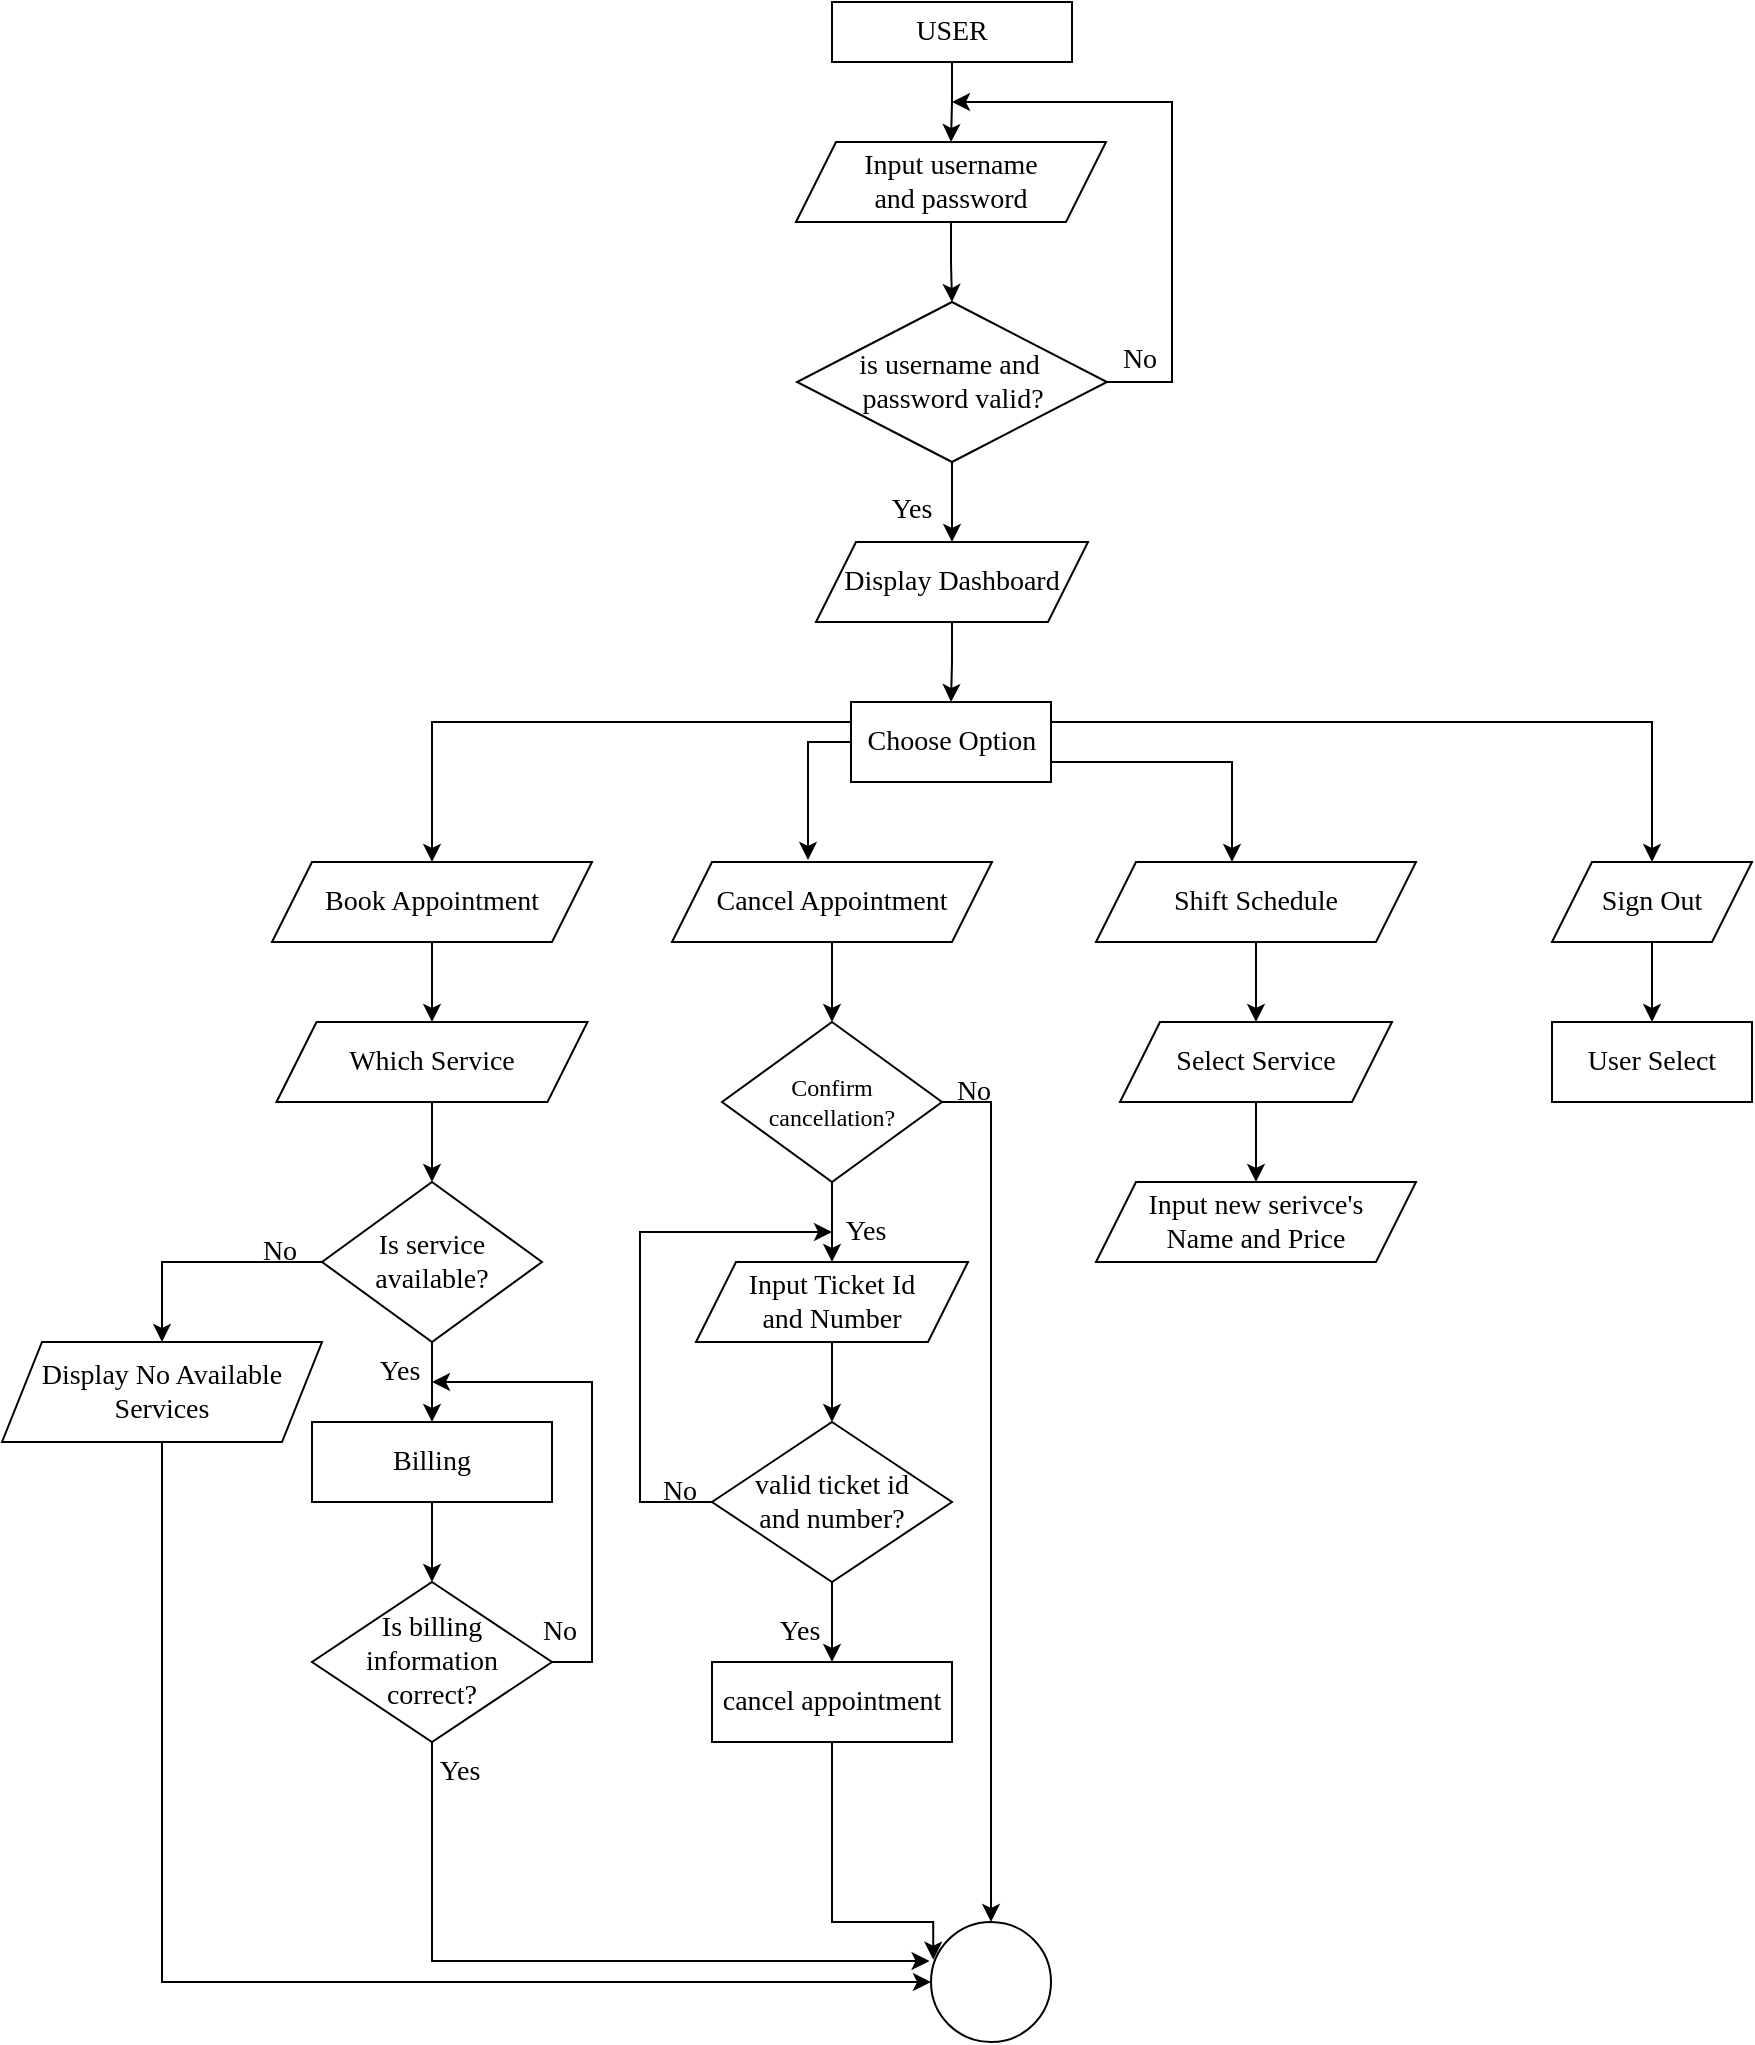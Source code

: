 <mxfile version="21.5.1" type="device">
  <diagram name="Page-1" id="64H7ds-O1tiJM2KwQSn3">
    <mxGraphModel dx="1195" dy="697" grid="1" gridSize="10" guides="1" tooltips="1" connect="1" arrows="1" fold="1" page="1" pageScale="1" pageWidth="3300" pageHeight="4681" math="0" shadow="0">
      <root>
        <mxCell id="0" />
        <mxCell id="1" parent="0" />
        <mxCell id="QfiI2V1s3sk60cVQoeYj-17" style="edgeStyle=orthogonalEdgeStyle;rounded=0;orthogonalLoop=1;jettySize=auto;html=1;exitX=0.5;exitY=1;exitDx=0;exitDy=0;" parent="1" source="QfiI2V1s3sk60cVQoeYj-1" target="QfiI2V1s3sk60cVQoeYj-11" edge="1">
          <mxGeometry relative="1" as="geometry" />
        </mxCell>
        <mxCell id="QfiI2V1s3sk60cVQoeYj-1" value="USER" style="rounded=0;whiteSpace=wrap;html=1;strokeWidth=1;fontSize=14;fontStyle=0;fontFamily=Times New Roman;horizontal=1;" parent="1" vertex="1">
          <mxGeometry x="696" y="90" width="120" height="30" as="geometry" />
        </mxCell>
        <mxCell id="QfiI2V1s3sk60cVQoeYj-10" style="edgeStyle=orthogonalEdgeStyle;rounded=0;orthogonalLoop=1;jettySize=auto;html=1;exitX=0.5;exitY=1;exitDx=0;exitDy=0;entryX=0.5;entryY=0;entryDx=0;entryDy=0;strokeWidth=1;fontSize=14;fontStyle=0;fontFamily=Times New Roman;horizontal=1;" parent="1" source="QfiI2V1s3sk60cVQoeYj-11" target="QfiI2V1s3sk60cVQoeYj-13" edge="1">
          <mxGeometry relative="1" as="geometry" />
        </mxCell>
        <mxCell id="QfiI2V1s3sk60cVQoeYj-11" value="Input username&lt;br&gt;and password" style="shape=parallelogram;perimeter=parallelogramPerimeter;whiteSpace=wrap;html=1;fixedSize=1;strokeWidth=1;fontSize=14;fontStyle=0;fontFamily=Times New Roman;horizontal=1;" parent="1" vertex="1">
          <mxGeometry x="678" y="160" width="155" height="40" as="geometry" />
        </mxCell>
        <mxCell id="YCltPewqTMJePzviMtdK-2" style="edgeStyle=orthogonalEdgeStyle;rounded=0;orthogonalLoop=1;jettySize=auto;html=1;exitX=0.5;exitY=1;exitDx=0;exitDy=0;" edge="1" parent="1" source="QfiI2V1s3sk60cVQoeYj-13" target="YCltPewqTMJePzviMtdK-1">
          <mxGeometry relative="1" as="geometry" />
        </mxCell>
        <mxCell id="YCltPewqTMJePzviMtdK-51" style="edgeStyle=orthogonalEdgeStyle;rounded=0;orthogonalLoop=1;jettySize=auto;html=1;exitX=1;exitY=0.5;exitDx=0;exitDy=0;" edge="1" parent="1" source="QfiI2V1s3sk60cVQoeYj-13">
          <mxGeometry relative="1" as="geometry">
            <mxPoint x="756" y="140" as="targetPoint" />
            <Array as="points">
              <mxPoint x="866" y="280" />
              <mxPoint x="866" y="140" />
            </Array>
          </mxGeometry>
        </mxCell>
        <mxCell id="QfiI2V1s3sk60cVQoeYj-13" value="is username and&amp;nbsp;&lt;br&gt;password valid?" style="rhombus;whiteSpace=wrap;html=1;strokeWidth=1;fontSize=14;fontStyle=0;fontFamily=Times New Roman;horizontal=1;" parent="1" vertex="1">
          <mxGeometry x="678.5" y="240" width="155" height="80" as="geometry" />
        </mxCell>
        <mxCell id="QfiI2V1s3sk60cVQoeYj-15" value="&lt;span style=&quot;font-size: 14px;&quot;&gt;Yes&lt;/span&gt;" style="text;html=1;align=center;verticalAlign=middle;whiteSpace=wrap;rounded=0;fontSize=14;strokeWidth=1;fontStyle=0;fontFamily=Times New Roman;horizontal=1;" parent="1" vertex="1">
          <mxGeometry x="706" y="329" width="60" height="30" as="geometry" />
        </mxCell>
        <mxCell id="QfiI2V1s3sk60cVQoeYj-16" value="&lt;span style=&quot;font-size: 14px;&quot;&gt;No&lt;/span&gt;" style="text;html=1;align=center;verticalAlign=middle;whiteSpace=wrap;rounded=0;strokeWidth=1;fontSize=14;fontStyle=0;fontFamily=Times New Roman;horizontal=1;" parent="1" vertex="1">
          <mxGeometry x="820" y="254" width="60" height="30" as="geometry" />
        </mxCell>
        <mxCell id="YCltPewqTMJePzviMtdK-4" style="edgeStyle=orthogonalEdgeStyle;rounded=0;orthogonalLoop=1;jettySize=auto;html=1;exitX=0.5;exitY=1;exitDx=0;exitDy=0;entryX=0.5;entryY=0;entryDx=0;entryDy=0;" edge="1" parent="1" source="YCltPewqTMJePzviMtdK-1" target="YCltPewqTMJePzviMtdK-3">
          <mxGeometry relative="1" as="geometry" />
        </mxCell>
        <mxCell id="YCltPewqTMJePzviMtdK-1" value="Display Dashboard" style="shape=parallelogram;perimeter=parallelogramPerimeter;whiteSpace=wrap;html=1;fixedSize=1;strokeWidth=1;fontSize=14;fontStyle=0;fontFamily=Times New Roman;horizontal=1;" vertex="1" parent="1">
          <mxGeometry x="688" y="360" width="136" height="40" as="geometry" />
        </mxCell>
        <mxCell id="YCltPewqTMJePzviMtdK-40" style="edgeStyle=orthogonalEdgeStyle;rounded=0;orthogonalLoop=1;jettySize=auto;html=1;exitX=0;exitY=0.25;exitDx=0;exitDy=0;entryX=0.5;entryY=0;entryDx=0;entryDy=0;" edge="1" parent="1" source="YCltPewqTMJePzviMtdK-3" target="YCltPewqTMJePzviMtdK-6">
          <mxGeometry relative="1" as="geometry" />
        </mxCell>
        <mxCell id="YCltPewqTMJePzviMtdK-45" style="edgeStyle=orthogonalEdgeStyle;rounded=0;orthogonalLoop=1;jettySize=auto;html=1;exitX=0;exitY=0.5;exitDx=0;exitDy=0;entryX=0.425;entryY=-0.025;entryDx=0;entryDy=0;entryPerimeter=0;" edge="1" parent="1" source="YCltPewqTMJePzviMtdK-3" target="YCltPewqTMJePzviMtdK-7">
          <mxGeometry relative="1" as="geometry" />
        </mxCell>
        <mxCell id="YCltPewqTMJePzviMtdK-47" style="edgeStyle=orthogonalEdgeStyle;rounded=0;orthogonalLoop=1;jettySize=auto;html=1;exitX=0.25;exitY=1;exitDx=0;exitDy=0;" edge="1" parent="1" source="YCltPewqTMJePzviMtdK-3" target="YCltPewqTMJePzviMtdK-8">
          <mxGeometry relative="1" as="geometry">
            <Array as="points">
              <mxPoint x="729" y="470" />
              <mxPoint x="896" y="470" />
            </Array>
          </mxGeometry>
        </mxCell>
        <mxCell id="YCltPewqTMJePzviMtdK-52" style="edgeStyle=orthogonalEdgeStyle;rounded=0;orthogonalLoop=1;jettySize=auto;html=1;exitX=1;exitY=0.25;exitDx=0;exitDy=0;entryX=0.5;entryY=0;entryDx=0;entryDy=0;" edge="1" parent="1" source="YCltPewqTMJePzviMtdK-3" target="YCltPewqTMJePzviMtdK-10">
          <mxGeometry relative="1" as="geometry" />
        </mxCell>
        <mxCell id="YCltPewqTMJePzviMtdK-3" value="Choose Option" style="rounded=0;whiteSpace=wrap;html=1;strokeWidth=1;fontSize=14;fontStyle=0;fontFamily=Times New Roman;horizontal=1;" vertex="1" parent="1">
          <mxGeometry x="705.5" y="440" width="100" height="40" as="geometry" />
        </mxCell>
        <mxCell id="YCltPewqTMJePzviMtdK-6" value="Book Appointment" style="shape=parallelogram;perimeter=parallelogramPerimeter;whiteSpace=wrap;html=1;fixedSize=1;strokeWidth=1;fontSize=14;fontStyle=0;fontFamily=Times New Roman;horizontal=1;" vertex="1" parent="1">
          <mxGeometry x="416" y="520" width="160" height="40" as="geometry" />
        </mxCell>
        <mxCell id="YCltPewqTMJePzviMtdK-71" style="edgeStyle=orthogonalEdgeStyle;rounded=0;orthogonalLoop=1;jettySize=auto;html=1;exitX=0.5;exitY=1;exitDx=0;exitDy=0;entryX=0.5;entryY=0;entryDx=0;entryDy=0;" edge="1" parent="1" source="YCltPewqTMJePzviMtdK-7" target="YCltPewqTMJePzviMtdK-68">
          <mxGeometry relative="1" as="geometry" />
        </mxCell>
        <mxCell id="YCltPewqTMJePzviMtdK-7" value="Cancel Appointment" style="shape=parallelogram;perimeter=parallelogramPerimeter;whiteSpace=wrap;html=1;fixedSize=1;strokeWidth=1;fontSize=14;fontStyle=0;fontFamily=Times New Roman;horizontal=1;" vertex="1" parent="1">
          <mxGeometry x="616" y="520" width="160" height="40" as="geometry" />
        </mxCell>
        <mxCell id="YCltPewqTMJePzviMtdK-19" style="edgeStyle=orthogonalEdgeStyle;rounded=0;orthogonalLoop=1;jettySize=auto;html=1;exitX=0.5;exitY=1;exitDx=0;exitDy=0;" edge="1" parent="1" source="YCltPewqTMJePzviMtdK-8" target="YCltPewqTMJePzviMtdK-18">
          <mxGeometry relative="1" as="geometry" />
        </mxCell>
        <mxCell id="YCltPewqTMJePzviMtdK-8" value="Shift Schedule" style="shape=parallelogram;perimeter=parallelogramPerimeter;whiteSpace=wrap;html=1;fixedSize=1;strokeWidth=1;fontSize=14;fontStyle=0;fontFamily=Times New Roman;horizontal=1;" vertex="1" parent="1">
          <mxGeometry x="828" y="520" width="160" height="40" as="geometry" />
        </mxCell>
        <mxCell id="YCltPewqTMJePzviMtdK-27" value="" style="edgeStyle=orthogonalEdgeStyle;rounded=0;orthogonalLoop=1;jettySize=auto;html=1;" edge="1" parent="1" source="YCltPewqTMJePzviMtdK-10" target="YCltPewqTMJePzviMtdK-26">
          <mxGeometry relative="1" as="geometry" />
        </mxCell>
        <mxCell id="YCltPewqTMJePzviMtdK-10" value="Sign Out" style="shape=parallelogram;perimeter=parallelogramPerimeter;whiteSpace=wrap;html=1;fixedSize=1;strokeWidth=1;fontSize=14;fontStyle=0;fontFamily=Times New Roman;horizontal=1;" vertex="1" parent="1">
          <mxGeometry x="1056" y="520" width="100" height="40" as="geometry" />
        </mxCell>
        <mxCell id="YCltPewqTMJePzviMtdK-12" style="edgeStyle=orthogonalEdgeStyle;rounded=0;orthogonalLoop=1;jettySize=auto;html=1;entryX=0.5;entryY=0;entryDx=0;entryDy=0;" edge="1" parent="1" source="YCltPewqTMJePzviMtdK-6" target="YCltPewqTMJePzviMtdK-11">
          <mxGeometry relative="1" as="geometry" />
        </mxCell>
        <mxCell id="YCltPewqTMJePzviMtdK-55" style="edgeStyle=orthogonalEdgeStyle;rounded=0;orthogonalLoop=1;jettySize=auto;html=1;exitX=0.5;exitY=1;exitDx=0;exitDy=0;" edge="1" parent="1" source="YCltPewqTMJePzviMtdK-11" target="YCltPewqTMJePzviMtdK-53">
          <mxGeometry relative="1" as="geometry" />
        </mxCell>
        <mxCell id="YCltPewqTMJePzviMtdK-11" value="Which Service" style="shape=parallelogram;perimeter=parallelogramPerimeter;whiteSpace=wrap;html=1;fixedSize=1;strokeWidth=1;fontSize=14;fontStyle=0;fontFamily=Times New Roman;horizontal=1;" vertex="1" parent="1">
          <mxGeometry x="418.25" y="600" width="155.5" height="40" as="geometry" />
        </mxCell>
        <mxCell id="YCltPewqTMJePzviMtdK-21" value="" style="edgeStyle=orthogonalEdgeStyle;rounded=0;orthogonalLoop=1;jettySize=auto;html=1;" edge="1" parent="1" source="YCltPewqTMJePzviMtdK-18" target="YCltPewqTMJePzviMtdK-20">
          <mxGeometry relative="1" as="geometry" />
        </mxCell>
        <mxCell id="YCltPewqTMJePzviMtdK-18" value="Select Service" style="shape=parallelogram;perimeter=parallelogramPerimeter;whiteSpace=wrap;html=1;fixedSize=1;strokeWidth=1;fontSize=14;fontStyle=0;fontFamily=Times New Roman;horizontal=1;" vertex="1" parent="1">
          <mxGeometry x="840" y="600" width="136" height="40" as="geometry" />
        </mxCell>
        <mxCell id="YCltPewqTMJePzviMtdK-20" value="Input new serivce&#39;s&lt;br&gt;Name and Price" style="shape=parallelogram;perimeter=parallelogramPerimeter;whiteSpace=wrap;html=1;fixedSize=1;strokeWidth=1;fontSize=14;fontStyle=0;fontFamily=Times New Roman;horizontal=1;" vertex="1" parent="1">
          <mxGeometry x="828" y="680" width="160" height="40" as="geometry" />
        </mxCell>
        <mxCell id="YCltPewqTMJePzviMtdK-26" value="User Select" style="whiteSpace=wrap;html=1;fontSize=14;fontFamily=Times New Roman;strokeWidth=1;fontStyle=0;" vertex="1" parent="1">
          <mxGeometry x="1056" y="600" width="100" height="40" as="geometry" />
        </mxCell>
        <mxCell id="YCltPewqTMJePzviMtdK-30" value="" style="ellipse;whiteSpace=wrap;html=1;aspect=fixed;" vertex="1" parent="1">
          <mxGeometry x="745.5" y="1050" width="60" height="60" as="geometry" />
        </mxCell>
        <mxCell id="YCltPewqTMJePzviMtdK-57" style="edgeStyle=orthogonalEdgeStyle;rounded=0;orthogonalLoop=1;jettySize=auto;html=1;exitX=0;exitY=0.5;exitDx=0;exitDy=0;entryX=0.5;entryY=0;entryDx=0;entryDy=0;" edge="1" parent="1" source="YCltPewqTMJePzviMtdK-53" target="YCltPewqTMJePzviMtdK-56">
          <mxGeometry relative="1" as="geometry">
            <Array as="points">
              <mxPoint x="441" y="720" />
              <mxPoint x="361" y="720" />
            </Array>
          </mxGeometry>
        </mxCell>
        <mxCell id="YCltPewqTMJePzviMtdK-60" value="" style="edgeStyle=orthogonalEdgeStyle;rounded=0;orthogonalLoop=1;jettySize=auto;html=1;" edge="1" parent="1" source="YCltPewqTMJePzviMtdK-53" target="YCltPewqTMJePzviMtdK-59">
          <mxGeometry relative="1" as="geometry" />
        </mxCell>
        <mxCell id="YCltPewqTMJePzviMtdK-53" value="Is service available?" style="rhombus;whiteSpace=wrap;html=1;strokeWidth=1;fontSize=14;fontStyle=0;fontFamily=Times New Roman;horizontal=1;" vertex="1" parent="1">
          <mxGeometry x="441" y="680" width="110" height="80" as="geometry" />
        </mxCell>
        <mxCell id="YCltPewqTMJePzviMtdK-58" style="edgeStyle=orthogonalEdgeStyle;rounded=0;orthogonalLoop=1;jettySize=auto;html=1;exitX=0.5;exitY=1;exitDx=0;exitDy=0;entryX=0;entryY=0.5;entryDx=0;entryDy=0;" edge="1" parent="1" source="YCltPewqTMJePzviMtdK-56" target="YCltPewqTMJePzviMtdK-30">
          <mxGeometry relative="1" as="geometry" />
        </mxCell>
        <mxCell id="YCltPewqTMJePzviMtdK-56" value="Display No Available&lt;br style=&quot;font-size: 14px;&quot;&gt;Services" style="shape=parallelogram;perimeter=parallelogramPerimeter;whiteSpace=wrap;html=1;fixedSize=1;strokeWidth=1;fontSize=14;fontStyle=0;fontFamily=Times New Roman;horizontal=1;" vertex="1" parent="1">
          <mxGeometry x="281" y="760" width="160" height="50" as="geometry" />
        </mxCell>
        <mxCell id="YCltPewqTMJePzviMtdK-62" value="" style="edgeStyle=orthogonalEdgeStyle;rounded=0;orthogonalLoop=1;jettySize=auto;html=1;" edge="1" parent="1" source="YCltPewqTMJePzviMtdK-59" target="YCltPewqTMJePzviMtdK-61">
          <mxGeometry relative="1" as="geometry" />
        </mxCell>
        <mxCell id="YCltPewqTMJePzviMtdK-59" value="Billing" style="whiteSpace=wrap;html=1;fontSize=14;fontFamily=Times New Roman;strokeWidth=1;fontStyle=0;" vertex="1" parent="1">
          <mxGeometry x="436" y="800" width="120" height="40" as="geometry" />
        </mxCell>
        <mxCell id="YCltPewqTMJePzviMtdK-64" style="edgeStyle=orthogonalEdgeStyle;rounded=0;orthogonalLoop=1;jettySize=auto;html=1;exitX=0.5;exitY=1;exitDx=0;exitDy=0;entryX=-0.012;entryY=0.325;entryDx=0;entryDy=0;entryPerimeter=0;" edge="1" parent="1" source="YCltPewqTMJePzviMtdK-61" target="YCltPewqTMJePzviMtdK-30">
          <mxGeometry relative="1" as="geometry" />
        </mxCell>
        <mxCell id="YCltPewqTMJePzviMtdK-65" style="edgeStyle=orthogonalEdgeStyle;rounded=0;orthogonalLoop=1;jettySize=auto;html=1;exitX=1;exitY=0.5;exitDx=0;exitDy=0;" edge="1" parent="1" source="YCltPewqTMJePzviMtdK-61">
          <mxGeometry relative="1" as="geometry">
            <mxPoint x="496" y="780" as="targetPoint" />
            <Array as="points">
              <mxPoint x="576" y="920" />
              <mxPoint x="576" y="780" />
            </Array>
          </mxGeometry>
        </mxCell>
        <mxCell id="YCltPewqTMJePzviMtdK-61" value="Is billing information &lt;br&gt;correct?" style="rhombus;whiteSpace=wrap;html=1;fontSize=14;fontFamily=Times New Roman;strokeWidth=1;fontStyle=0;" vertex="1" parent="1">
          <mxGeometry x="436" y="880" width="120" height="80" as="geometry" />
        </mxCell>
        <mxCell id="YCltPewqTMJePzviMtdK-66" value="&lt;span style=&quot;font-size: 14px;&quot;&gt;Yes&lt;/span&gt;" style="text;html=1;align=center;verticalAlign=middle;whiteSpace=wrap;rounded=0;fontSize=14;strokeWidth=1;fontStyle=0;fontFamily=Times New Roman;horizontal=1;" vertex="1" parent="1">
          <mxGeometry x="480" y="960" width="60" height="30" as="geometry" />
        </mxCell>
        <mxCell id="YCltPewqTMJePzviMtdK-67" value="&lt;span style=&quot;font-size: 14px;&quot;&gt;No&lt;/span&gt;" style="text;html=1;align=center;verticalAlign=middle;whiteSpace=wrap;rounded=0;strokeWidth=1;fontSize=14;fontStyle=0;fontFamily=Times New Roman;horizontal=1;" vertex="1" parent="1">
          <mxGeometry x="530" y="890" width="60" height="30" as="geometry" />
        </mxCell>
        <mxCell id="YCltPewqTMJePzviMtdK-82" style="edgeStyle=orthogonalEdgeStyle;rounded=0;orthogonalLoop=1;jettySize=auto;html=1;exitX=0.5;exitY=1;exitDx=0;exitDy=0;entryX=0.5;entryY=0;entryDx=0;entryDy=0;" edge="1" parent="1" source="YCltPewqTMJePzviMtdK-68" target="YCltPewqTMJePzviMtdK-75">
          <mxGeometry relative="1" as="geometry" />
        </mxCell>
        <mxCell id="YCltPewqTMJePzviMtdK-85" style="edgeStyle=orthogonalEdgeStyle;rounded=0;orthogonalLoop=1;jettySize=auto;html=1;exitX=1;exitY=0.5;exitDx=0;exitDy=0;entryX=0.5;entryY=0;entryDx=0;entryDy=0;" edge="1" parent="1" source="YCltPewqTMJePzviMtdK-68" target="YCltPewqTMJePzviMtdK-30">
          <mxGeometry relative="1" as="geometry" />
        </mxCell>
        <mxCell id="YCltPewqTMJePzviMtdK-68" value="&lt;font face=&quot;Times New Roman&quot;&gt;Confirm &lt;br&gt;cancellation?&lt;/font&gt;" style="rhombus;whiteSpace=wrap;html=1;" vertex="1" parent="1">
          <mxGeometry x="641" y="600" width="110" height="80" as="geometry" />
        </mxCell>
        <mxCell id="YCltPewqTMJePzviMtdK-69" value="&lt;span style=&quot;font-size: 14px;&quot;&gt;Yes&lt;/span&gt;" style="text;html=1;align=center;verticalAlign=middle;whiteSpace=wrap;rounded=0;fontSize=14;strokeWidth=1;fontStyle=0;fontFamily=Times New Roman;horizontal=1;" vertex="1" parent="1">
          <mxGeometry x="450" y="760" width="60" height="30" as="geometry" />
        </mxCell>
        <mxCell id="YCltPewqTMJePzviMtdK-70" value="&lt;span style=&quot;font-size: 14px;&quot;&gt;No&lt;/span&gt;" style="text;html=1;align=center;verticalAlign=middle;whiteSpace=wrap;rounded=0;strokeWidth=1;fontSize=14;fontStyle=0;fontFamily=Times New Roman;horizontal=1;" vertex="1" parent="1">
          <mxGeometry x="390" y="700" width="60" height="30" as="geometry" />
        </mxCell>
        <mxCell id="YCltPewqTMJePzviMtdK-77" value="" style="edgeStyle=orthogonalEdgeStyle;rounded=0;orthogonalLoop=1;jettySize=auto;html=1;" edge="1" parent="1" source="YCltPewqTMJePzviMtdK-75" target="YCltPewqTMJePzviMtdK-76">
          <mxGeometry relative="1" as="geometry" />
        </mxCell>
        <mxCell id="YCltPewqTMJePzviMtdK-75" value="Input Ticket Id&lt;br&gt;and Number" style="shape=parallelogram;perimeter=parallelogramPerimeter;whiteSpace=wrap;html=1;fixedSize=1;strokeWidth=1;fontSize=14;fontStyle=0;fontFamily=Times New Roman;horizontal=1;" vertex="1" parent="1">
          <mxGeometry x="628" y="720" width="136" height="40" as="geometry" />
        </mxCell>
        <mxCell id="YCltPewqTMJePzviMtdK-79" value="" style="edgeStyle=orthogonalEdgeStyle;rounded=0;orthogonalLoop=1;jettySize=auto;html=1;" edge="1" parent="1" source="YCltPewqTMJePzviMtdK-76" target="YCltPewqTMJePzviMtdK-78">
          <mxGeometry relative="1" as="geometry" />
        </mxCell>
        <mxCell id="YCltPewqTMJePzviMtdK-89" style="edgeStyle=orthogonalEdgeStyle;rounded=0;orthogonalLoop=1;jettySize=auto;html=1;exitX=0;exitY=0.5;exitDx=0;exitDy=0;entryX=0;entryY=0.5;entryDx=0;entryDy=0;" edge="1" parent="1" source="YCltPewqTMJePzviMtdK-76" target="YCltPewqTMJePzviMtdK-83">
          <mxGeometry relative="1" as="geometry">
            <Array as="points">
              <mxPoint x="600" y="840" />
              <mxPoint x="600" y="705" />
            </Array>
          </mxGeometry>
        </mxCell>
        <mxCell id="YCltPewqTMJePzviMtdK-76" value="valid ticket id&lt;br&gt;and number?" style="rhombus;whiteSpace=wrap;html=1;fontSize=14;fontFamily=Times New Roman;strokeWidth=1;fontStyle=0;" vertex="1" parent="1">
          <mxGeometry x="636" y="800" width="120" height="80" as="geometry" />
        </mxCell>
        <mxCell id="YCltPewqTMJePzviMtdK-81" style="edgeStyle=orthogonalEdgeStyle;rounded=0;orthogonalLoop=1;jettySize=auto;html=1;exitX=0.5;exitY=1;exitDx=0;exitDy=0;entryX=0.019;entryY=0.314;entryDx=0;entryDy=0;entryPerimeter=0;" edge="1" parent="1" source="YCltPewqTMJePzviMtdK-78" target="YCltPewqTMJePzviMtdK-30">
          <mxGeometry relative="1" as="geometry">
            <Array as="points">
              <mxPoint x="696" y="1050" />
              <mxPoint x="747" y="1050" />
            </Array>
          </mxGeometry>
        </mxCell>
        <mxCell id="YCltPewqTMJePzviMtdK-78" value="cancel appointment" style="whiteSpace=wrap;html=1;fontSize=14;fontFamily=Times New Roman;strokeWidth=1;fontStyle=0;" vertex="1" parent="1">
          <mxGeometry x="636" y="920" width="120" height="40" as="geometry" />
        </mxCell>
        <mxCell id="YCltPewqTMJePzviMtdK-83" value="&lt;span style=&quot;font-size: 14px;&quot;&gt;Yes&lt;/span&gt;" style="text;html=1;align=center;verticalAlign=middle;whiteSpace=wrap;rounded=0;fontSize=14;strokeWidth=1;fontStyle=0;fontFamily=Times New Roman;horizontal=1;" vertex="1" parent="1">
          <mxGeometry x="696" y="690" width="34" height="30" as="geometry" />
        </mxCell>
        <mxCell id="YCltPewqTMJePzviMtdK-84" value="&lt;span style=&quot;font-size: 14px;&quot;&gt;No&lt;/span&gt;" style="text;html=1;align=center;verticalAlign=middle;whiteSpace=wrap;rounded=0;strokeWidth=1;fontSize=14;fontStyle=0;fontFamily=Times New Roman;horizontal=1;" vertex="1" parent="1">
          <mxGeometry x="737" y="620" width="60" height="30" as="geometry" />
        </mxCell>
        <mxCell id="YCltPewqTMJePzviMtdK-86" value="&lt;span style=&quot;font-size: 14px;&quot;&gt;Yes&lt;/span&gt;" style="text;html=1;align=center;verticalAlign=middle;whiteSpace=wrap;rounded=0;fontSize=14;strokeWidth=1;fontStyle=0;fontFamily=Times New Roman;horizontal=1;" vertex="1" parent="1">
          <mxGeometry x="650" y="890" width="60" height="30" as="geometry" />
        </mxCell>
        <mxCell id="YCltPewqTMJePzviMtdK-87" value="&lt;span style=&quot;font-size: 14px;&quot;&gt;No&lt;/span&gt;" style="text;html=1;align=center;verticalAlign=middle;whiteSpace=wrap;rounded=0;strokeWidth=1;fontSize=14;fontStyle=0;fontFamily=Times New Roman;horizontal=1;" vertex="1" parent="1">
          <mxGeometry x="590" y="820" width="60" height="30" as="geometry" />
        </mxCell>
      </root>
    </mxGraphModel>
  </diagram>
</mxfile>
